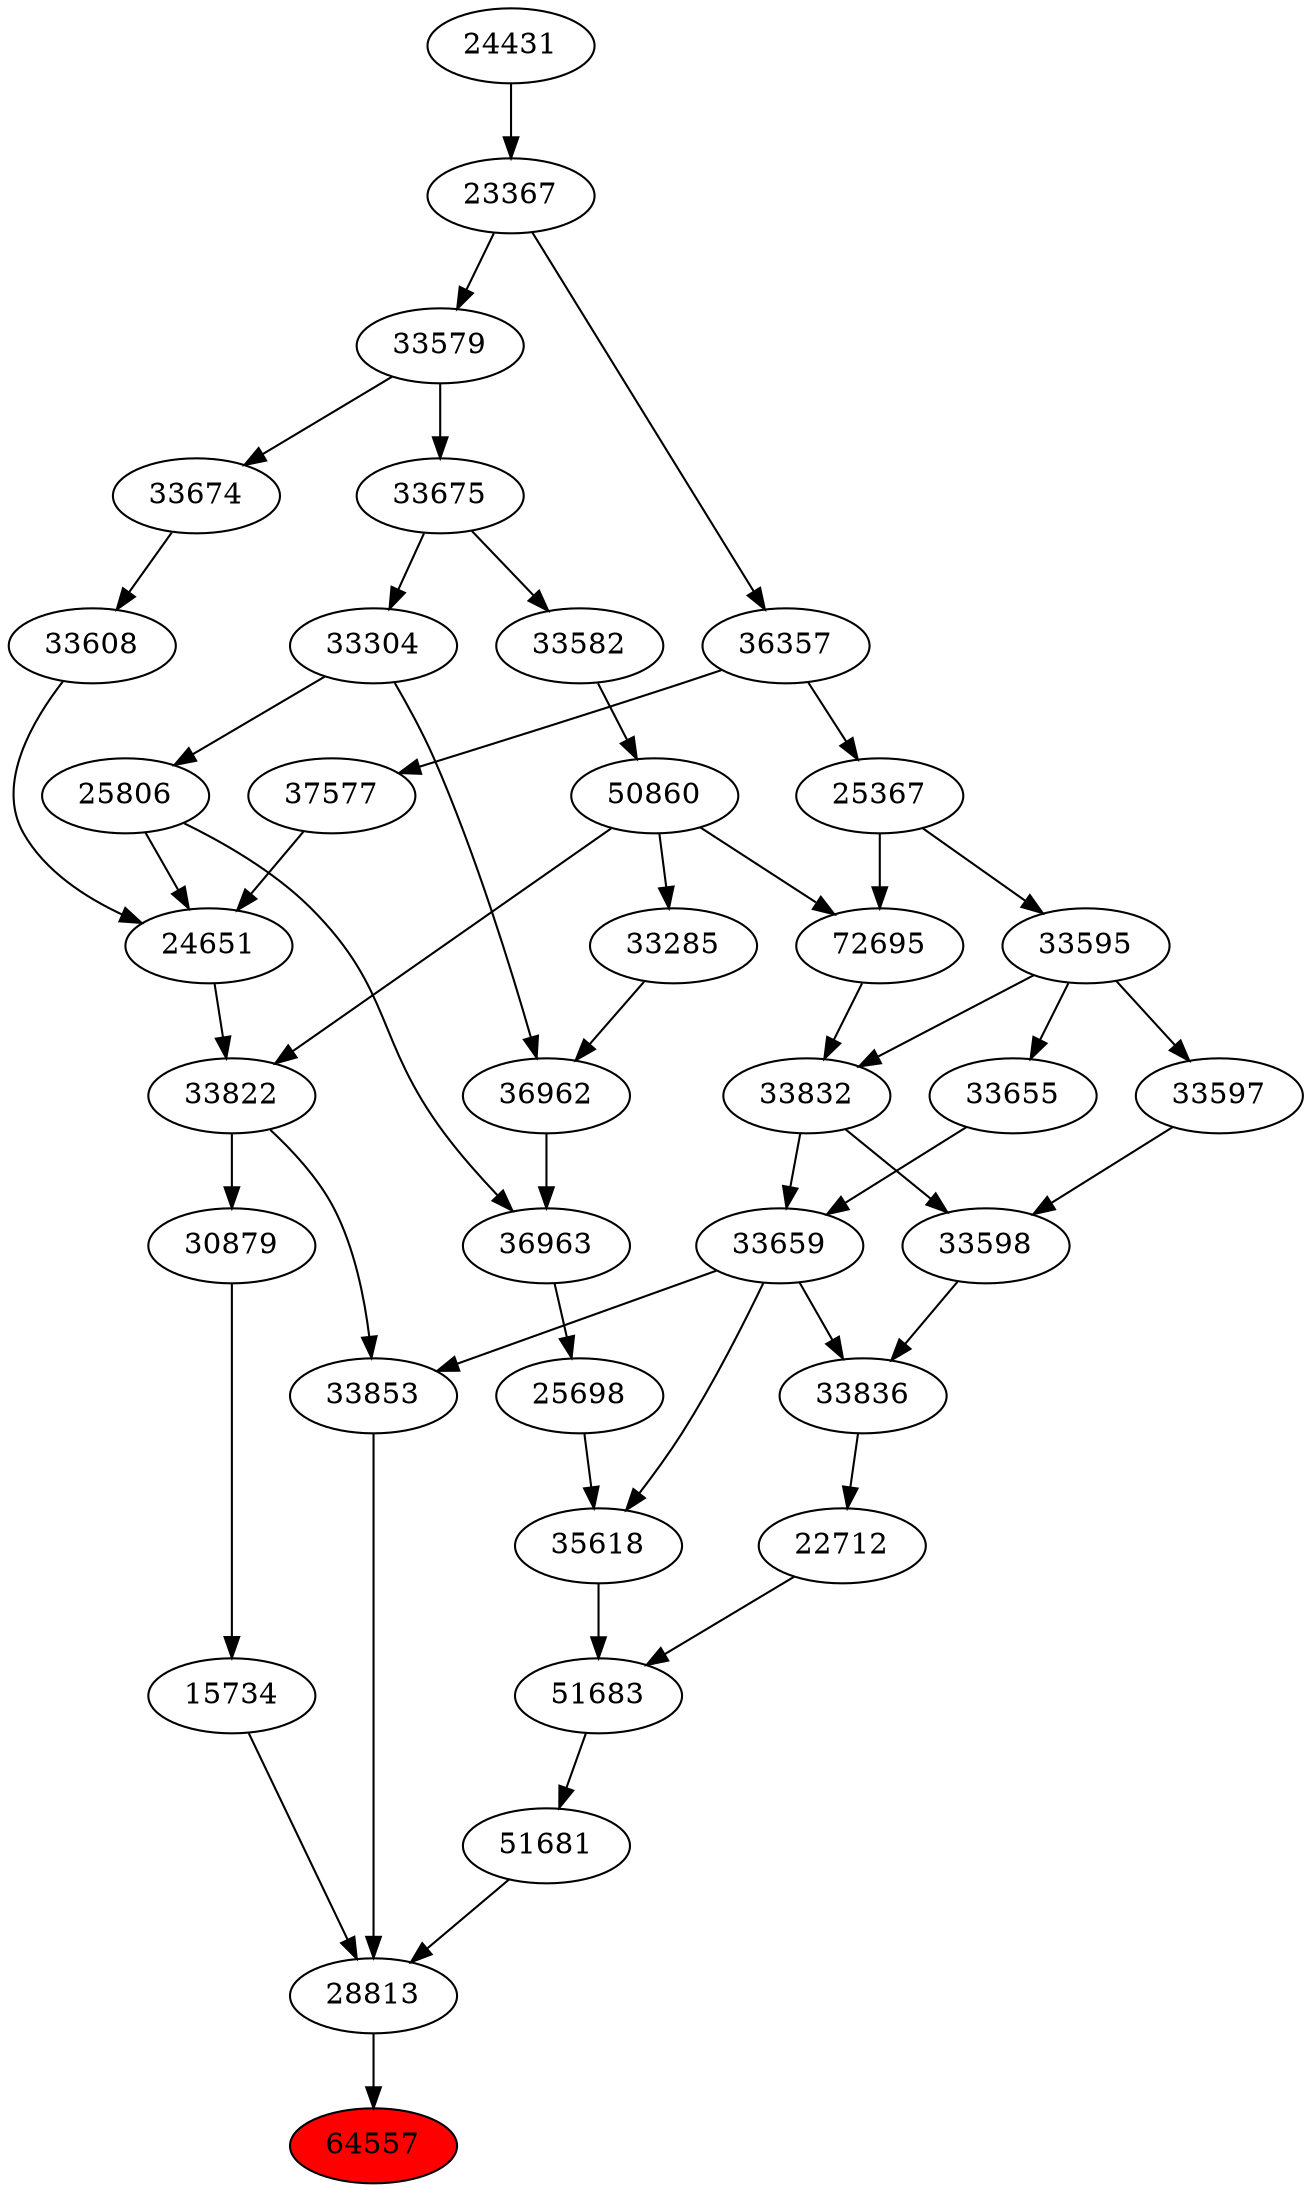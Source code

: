 strict digraph{ 
64557 [label="64557" fillcolor=red style=filled]
28813 -> 64557
28813 [label="28813"]
15734 -> 28813
33853 -> 28813
51681 -> 28813
15734 [label="15734"]
30879 -> 15734
33853 [label="33853"]
33659 -> 33853
33822 -> 33853
51681 [label="51681"]
51683 -> 51681
30879 [label="30879"]
33822 -> 30879
33659 [label="33659"]
33655 -> 33659
33832 -> 33659
33822 [label="33822"]
24651 -> 33822
50860 -> 33822
51683 [label="51683"]
35618 -> 51683
22712 -> 51683
33655 [label="33655"]
33595 -> 33655
33832 [label="33832"]
72695 -> 33832
33595 -> 33832
24651 [label="24651"]
25806 -> 24651
33608 -> 24651
37577 -> 24651
50860 [label="50860"]
33582 -> 50860
35618 [label="35618"]
25698 -> 35618
33659 -> 35618
22712 [label="22712"]
33836 -> 22712
33595 [label="33595"]
25367 -> 33595
72695 [label="72695"]
50860 -> 72695
25367 -> 72695
25806 [label="25806"]
33304 -> 25806
33608 [label="33608"]
33674 -> 33608
37577 [label="37577"]
36357 -> 37577
33582 [label="33582"]
33675 -> 33582
25698 [label="25698"]
36963 -> 25698
33836 [label="33836"]
33659 -> 33836
33598 -> 33836
25367 [label="25367"]
36357 -> 25367
33304 [label="33304"]
33675 -> 33304
33674 [label="33674"]
33579 -> 33674
36357 [label="36357"]
23367 -> 36357
33675 [label="33675"]
33579 -> 33675
36963 [label="36963"]
36962 -> 36963
25806 -> 36963
33598 [label="33598"]
33597 -> 33598
33832 -> 33598
33579 [label="33579"]
23367 -> 33579
23367 [label="23367"]
24431 -> 23367
36962 [label="36962"]
33285 -> 36962
33304 -> 36962
33597 [label="33597"]
33595 -> 33597
24431 [label="24431"]
33285 [label="33285"]
50860 -> 33285
}
